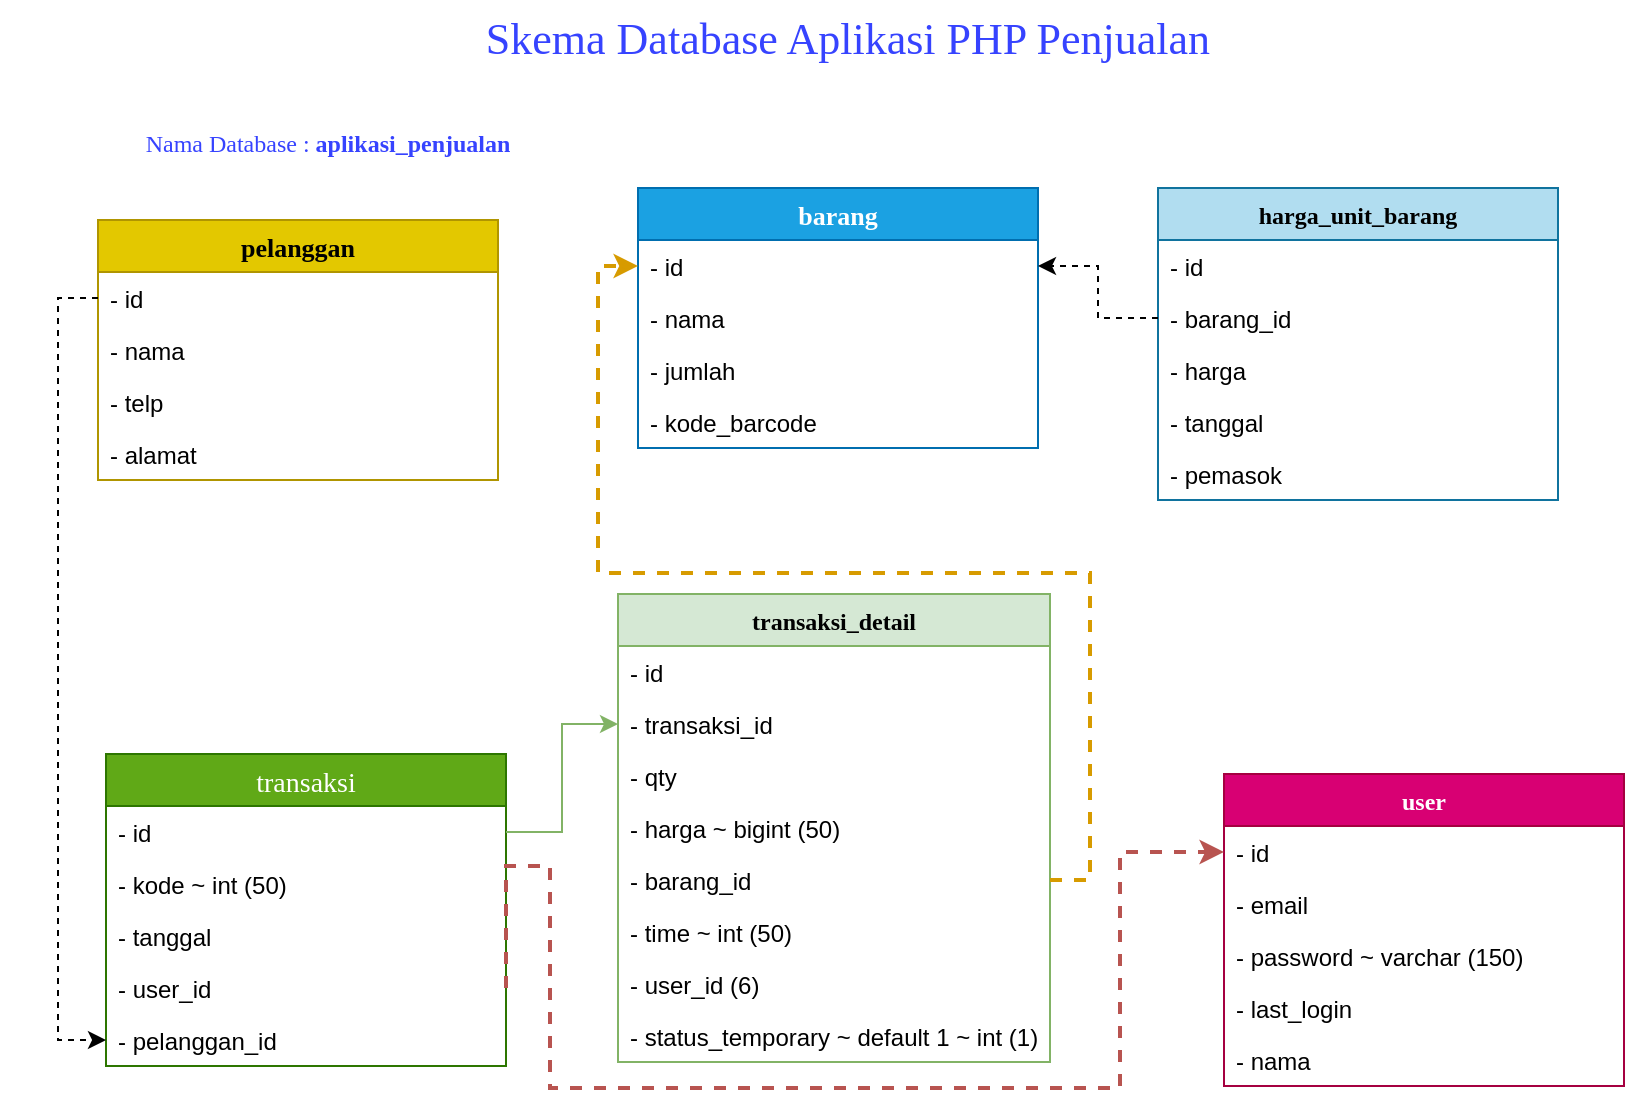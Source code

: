 <mxfile>
    <diagram id="HazAt7uEgFrSWNfi4iKk" name="Page-1">
        <mxGraphModel dx="1166" dy="800" grid="0" gridSize="10" guides="1" tooltips="1" connect="1" arrows="1" fold="1" page="1" pageScale="1" pageWidth="1169" pageHeight="827" math="0" shadow="0">
            <root>
                <mxCell id="0"/>
                <mxCell id="1" parent="0"/>
                <mxCell id="5" value="Skema Database Aplikasi PHP Penjualan" style="text;html=1;strokeColor=none;fillColor=none;align=center;verticalAlign=middle;whiteSpace=wrap;rounded=0;fontSize=22;fontColor=#3643FF;fontFamily=Georgia;" parent="1" vertex="1">
                    <mxGeometry x="190" y="20" width="530" height="40" as="geometry"/>
                </mxCell>
                <mxCell id="28" value="transaksi" style="swimlane;fontStyle=0;childLayout=stackLayout;horizontal=1;startSize=26;horizontalStack=0;resizeParent=1;resizeParentMax=0;resizeLast=0;collapsible=1;marginBottom=0;fontFamily=Verdana;fontSize=14;fontColor=#ffffff;align=center;fillColor=#60a917;strokeColor=#2D7600;" parent="1" vertex="1">
                    <mxGeometry x="84" y="397" width="200" height="156" as="geometry"/>
                </mxCell>
                <mxCell id="29" value="- id" style="text;strokeColor=none;fillColor=none;align=left;verticalAlign=top;spacingLeft=4;spacingRight=4;overflow=hidden;rotatable=0;points=[[0,0.5],[1,0.5]];portConstraint=eastwest;" parent="28" vertex="1">
                    <mxGeometry y="26" width="200" height="26" as="geometry"/>
                </mxCell>
                <mxCell id="30" value="- kode ~ int (50)" style="text;strokeColor=none;fillColor=none;align=left;verticalAlign=top;spacingLeft=4;spacingRight=4;overflow=hidden;rotatable=0;points=[[0,0.5],[1,0.5]];portConstraint=eastwest;" parent="28" vertex="1">
                    <mxGeometry y="52" width="200" height="26" as="geometry"/>
                </mxCell>
                <mxCell id="31" value="- tanggal" style="text;strokeColor=none;fillColor=none;align=left;verticalAlign=top;spacingLeft=4;spacingRight=4;overflow=hidden;rotatable=0;points=[[0,0.5],[1,0.5]];portConstraint=eastwest;" parent="28" vertex="1">
                    <mxGeometry y="78" width="200" height="26" as="geometry"/>
                </mxCell>
                <mxCell id="32" value="- user_id" style="text;strokeColor=none;fillColor=none;align=left;verticalAlign=top;spacingLeft=4;spacingRight=4;overflow=hidden;rotatable=0;points=[[0,0.5],[1,0.5]];portConstraint=eastwest;" parent="28" vertex="1">
                    <mxGeometry y="104" width="200" height="26" as="geometry"/>
                </mxCell>
                <mxCell id="33" value="- pelanggan_id" style="text;strokeColor=none;fillColor=none;align=left;verticalAlign=top;spacingLeft=4;spacingRight=4;overflow=hidden;rotatable=0;points=[[0,0.5],[1,0.5]];portConstraint=eastwest;" parent="28" vertex="1">
                    <mxGeometry y="130" width="200" height="26" as="geometry"/>
                </mxCell>
                <mxCell id="34" value="pelanggan" style="swimlane;fontStyle=1;childLayout=stackLayout;horizontal=1;startSize=26;horizontalStack=0;resizeParent=1;resizeParentMax=0;resizeLast=0;collapsible=1;marginBottom=0;fontFamily=Verdana;fontSize=13;fontColor=#000000;align=center;fillColor=#e3c800;strokeColor=#B09500;" parent="1" vertex="1">
                    <mxGeometry x="80" y="130" width="200" height="130" as="geometry"/>
                </mxCell>
                <mxCell id="35" value="- id" style="text;strokeColor=none;fillColor=none;align=left;verticalAlign=top;spacingLeft=4;spacingRight=4;overflow=hidden;rotatable=0;points=[[0,0.5],[1,0.5]];portConstraint=eastwest;" parent="34" vertex="1">
                    <mxGeometry y="26" width="200" height="26" as="geometry"/>
                </mxCell>
                <mxCell id="36" value="- nama" style="text;strokeColor=none;fillColor=none;align=left;verticalAlign=top;spacingLeft=4;spacingRight=4;overflow=hidden;rotatable=0;points=[[0,0.5],[1,0.5]];portConstraint=eastwest;" parent="34" vertex="1">
                    <mxGeometry y="52" width="200" height="26" as="geometry"/>
                </mxCell>
                <mxCell id="37" value="- telp" style="text;strokeColor=none;fillColor=none;align=left;verticalAlign=top;spacingLeft=4;spacingRight=4;overflow=hidden;rotatable=0;points=[[0,0.5],[1,0.5]];portConstraint=eastwest;" parent="34" vertex="1">
                    <mxGeometry y="78" width="200" height="26" as="geometry"/>
                </mxCell>
                <mxCell id="38" value="- alamat" style="text;strokeColor=none;fillColor=none;align=left;verticalAlign=top;spacingLeft=4;spacingRight=4;overflow=hidden;rotatable=0;points=[[0,0.5],[1,0.5]];portConstraint=eastwest;" parent="34" vertex="1">
                    <mxGeometry y="104" width="200" height="26" as="geometry"/>
                </mxCell>
                <mxCell id="40" style="edgeStyle=orthogonalEdgeStyle;rounded=0;orthogonalLoop=1;jettySize=auto;html=1;exitX=0;exitY=0.5;exitDx=0;exitDy=0;entryX=0;entryY=0.5;entryDx=0;entryDy=0;dashed=1;fontFamily=Verdana;fontSize=14;fontColor=#3643FF;" parent="1" source="35" target="33" edge="1">
                    <mxGeometry relative="1" as="geometry"/>
                </mxCell>
                <mxCell id="41" value="transaksi_detail" style="swimlane;fontStyle=1;childLayout=stackLayout;horizontal=1;startSize=26;horizontalStack=0;resizeParent=1;resizeParentMax=0;resizeLast=0;collapsible=1;marginBottom=0;fontFamily=Verdana;fontSize=12;align=center;fillColor=#d5e8d4;strokeColor=#82b366;" parent="1" vertex="1">
                    <mxGeometry x="340" y="317" width="216" height="234" as="geometry"/>
                </mxCell>
                <mxCell id="42" value="- id" style="text;strokeColor=none;fillColor=none;align=left;verticalAlign=top;spacingLeft=4;spacingRight=4;overflow=hidden;rotatable=0;points=[[0,0.5],[1,0.5]];portConstraint=eastwest;" parent="41" vertex="1">
                    <mxGeometry y="26" width="216" height="26" as="geometry"/>
                </mxCell>
                <mxCell id="43" value="- transaksi_id" style="text;strokeColor=none;fillColor=none;align=left;verticalAlign=top;spacingLeft=4;spacingRight=4;overflow=hidden;rotatable=0;points=[[0,0.5],[1,0.5]];portConstraint=eastwest;" parent="41" vertex="1">
                    <mxGeometry y="52" width="216" height="26" as="geometry"/>
                </mxCell>
                <mxCell id="44" value="- qty" style="text;strokeColor=none;fillColor=none;align=left;verticalAlign=top;spacingLeft=4;spacingRight=4;overflow=hidden;rotatable=0;points=[[0,0.5],[1,0.5]];portConstraint=eastwest;" parent="41" vertex="1">
                    <mxGeometry y="78" width="216" height="26" as="geometry"/>
                </mxCell>
                <mxCell id="45" value="- harga ~ bigint (50)" style="text;strokeColor=none;fillColor=none;align=left;verticalAlign=top;spacingLeft=4;spacingRight=4;overflow=hidden;rotatable=0;points=[[0,0.5],[1,0.5]];portConstraint=eastwest;" parent="41" vertex="1">
                    <mxGeometry y="104" width="216" height="26" as="geometry"/>
                </mxCell>
                <mxCell id="67" value="- barang_id" style="text;strokeColor=none;fillColor=none;align=left;verticalAlign=top;spacingLeft=4;spacingRight=4;overflow=hidden;rotatable=0;points=[[0,0.5],[1,0.5]];portConstraint=eastwest;" parent="41" vertex="1">
                    <mxGeometry y="130" width="216" height="26" as="geometry"/>
                </mxCell>
                <mxCell id="70" value="- time ~ int (50)    " style="text;strokeColor=none;fillColor=none;align=left;verticalAlign=top;spacingLeft=4;spacingRight=4;overflow=hidden;rotatable=0;points=[[0,0.5],[1,0.5]];portConstraint=eastwest;" parent="41" vertex="1">
                    <mxGeometry y="156" width="216" height="26" as="geometry"/>
                </mxCell>
                <mxCell id="74" value="- user_id (6)" style="text;strokeColor=none;fillColor=none;align=left;verticalAlign=top;spacingLeft=4;spacingRight=4;overflow=hidden;rotatable=0;points=[[0,0.5],[1,0.5]];portConstraint=eastwest;" vertex="1" parent="41">
                    <mxGeometry y="182" width="216" height="26" as="geometry"/>
                </mxCell>
                <mxCell id="75" value="- status_temporary ~ default 1 ~ int (1)" style="text;strokeColor=none;fillColor=none;align=left;verticalAlign=top;spacingLeft=4;spacingRight=4;overflow=hidden;rotatable=0;points=[[0,0.5],[1,0.5]];portConstraint=eastwest;" vertex="1" parent="41">
                    <mxGeometry y="208" width="216" height="26" as="geometry"/>
                </mxCell>
                <mxCell id="48" value="barang" style="swimlane;fontStyle=1;childLayout=stackLayout;horizontal=1;startSize=26;horizontalStack=0;resizeParent=1;resizeParentMax=0;resizeLast=0;collapsible=1;marginBottom=0;fontFamily=Verdana;fontSize=13;align=center;fillColor=#1ba1e2;strokeColor=#006EAF;fontColor=#ffffff;" parent="1" vertex="1">
                    <mxGeometry x="350" y="114" width="200" height="130" as="geometry"/>
                </mxCell>
                <mxCell id="49" value="- id" style="text;strokeColor=none;fillColor=none;align=left;verticalAlign=top;spacingLeft=4;spacingRight=4;overflow=hidden;rotatable=0;points=[[0,0.5],[1,0.5]];portConstraint=eastwest;" parent="48" vertex="1">
                    <mxGeometry y="26" width="200" height="26" as="geometry"/>
                </mxCell>
                <mxCell id="50" value="- nama" style="text;strokeColor=none;fillColor=none;align=left;verticalAlign=top;spacingLeft=4;spacingRight=4;overflow=hidden;rotatable=0;points=[[0,0.5],[1,0.5]];portConstraint=eastwest;" parent="48" vertex="1">
                    <mxGeometry y="52" width="200" height="26" as="geometry"/>
                </mxCell>
                <mxCell id="51" value="- jumlah" style="text;strokeColor=none;fillColor=none;align=left;verticalAlign=top;spacingLeft=4;spacingRight=4;overflow=hidden;rotatable=0;points=[[0,0.5],[1,0.5]];portConstraint=eastwest;" parent="48" vertex="1">
                    <mxGeometry y="78" width="200" height="26" as="geometry"/>
                </mxCell>
                <mxCell id="53" value="- kode_barcode" style="text;strokeColor=none;fillColor=none;align=left;verticalAlign=top;spacingLeft=4;spacingRight=4;overflow=hidden;rotatable=0;points=[[0,0.5],[1,0.5]];portConstraint=eastwest;" parent="48" vertex="1">
                    <mxGeometry y="104" width="200" height="26" as="geometry"/>
                </mxCell>
                <mxCell id="54" value="harga_unit_barang" style="swimlane;fontStyle=1;childLayout=stackLayout;horizontal=1;startSize=26;horizontalStack=0;resizeParent=1;resizeParentMax=0;resizeLast=0;collapsible=1;marginBottom=0;fontFamily=Verdana;fontSize=12;align=center;fillColor=#b1ddf0;strokeColor=#10739e;" parent="1" vertex="1">
                    <mxGeometry x="610" y="114" width="200" height="156" as="geometry"/>
                </mxCell>
                <mxCell id="55" value="- id" style="text;strokeColor=none;fillColor=none;align=left;verticalAlign=top;spacingLeft=4;spacingRight=4;overflow=hidden;rotatable=0;points=[[0,0.5],[1,0.5]];portConstraint=eastwest;" parent="54" vertex="1">
                    <mxGeometry y="26" width="200" height="26" as="geometry"/>
                </mxCell>
                <mxCell id="56" value="- barang_id" style="text;strokeColor=none;fillColor=none;align=left;verticalAlign=top;spacingLeft=4;spacingRight=4;overflow=hidden;rotatable=0;points=[[0,0.5],[1,0.5]];portConstraint=eastwest;" parent="54" vertex="1">
                    <mxGeometry y="52" width="200" height="26" as="geometry"/>
                </mxCell>
                <mxCell id="57" value="- harga" style="text;strokeColor=none;fillColor=none;align=left;verticalAlign=top;spacingLeft=4;spacingRight=4;overflow=hidden;rotatable=0;points=[[0,0.5],[1,0.5]];portConstraint=eastwest;" parent="54" vertex="1">
                    <mxGeometry y="78" width="200" height="26" as="geometry"/>
                </mxCell>
                <mxCell id="58" value="- tanggal" style="text;strokeColor=none;fillColor=none;align=left;verticalAlign=top;spacingLeft=4;spacingRight=4;overflow=hidden;rotatable=0;points=[[0,0.5],[1,0.5]];portConstraint=eastwest;" parent="54" vertex="1">
                    <mxGeometry y="104" width="200" height="26" as="geometry"/>
                </mxCell>
                <mxCell id="72" value="- pemasok" style="text;strokeColor=none;fillColor=none;align=left;verticalAlign=top;spacingLeft=4;spacingRight=4;overflow=hidden;rotatable=0;points=[[0,0.5],[1,0.5]];portConstraint=eastwest;" parent="54" vertex="1">
                    <mxGeometry y="130" width="200" height="26" as="geometry"/>
                </mxCell>
                <mxCell id="60" style="edgeStyle=orthogonalEdgeStyle;rounded=0;orthogonalLoop=1;jettySize=auto;html=1;exitX=0;exitY=0.5;exitDx=0;exitDy=0;entryX=1;entryY=0.5;entryDx=0;entryDy=0;dashed=1;fontFamily=Verdana;fontSize=12;fontColor=#3643FF;" parent="1" source="56" target="49" edge="1">
                    <mxGeometry relative="1" as="geometry"/>
                </mxCell>
                <mxCell id="61" value="user" style="swimlane;fontStyle=1;childLayout=stackLayout;horizontal=1;startSize=26;horizontalStack=0;resizeParent=1;resizeParentMax=0;resizeLast=0;collapsible=1;marginBottom=0;fontFamily=Verdana;fontSize=12;align=center;fillColor=#d80073;strokeColor=#A50040;fontColor=#ffffff;" parent="1" vertex="1">
                    <mxGeometry x="643" y="407" width="200" height="156" as="geometry"/>
                </mxCell>
                <mxCell id="62" value="- id" style="text;strokeColor=none;fillColor=none;align=left;verticalAlign=top;spacingLeft=4;spacingRight=4;overflow=hidden;rotatable=0;points=[[0,0.5],[1,0.5]];portConstraint=eastwest;" parent="61" vertex="1">
                    <mxGeometry y="26" width="200" height="26" as="geometry"/>
                </mxCell>
                <mxCell id="63" value="- email" style="text;strokeColor=none;fillColor=none;align=left;verticalAlign=top;spacingLeft=4;spacingRight=4;overflow=hidden;rotatable=0;points=[[0,0.5],[1,0.5]];portConstraint=eastwest;" parent="61" vertex="1">
                    <mxGeometry y="52" width="200" height="26" as="geometry"/>
                </mxCell>
                <mxCell id="64" value="- password ~ varchar (150)" style="text;strokeColor=none;fillColor=none;align=left;verticalAlign=top;spacingLeft=4;spacingRight=4;overflow=hidden;rotatable=0;points=[[0,0.5],[1,0.5]];portConstraint=eastwest;" parent="61" vertex="1">
                    <mxGeometry y="78" width="200" height="26" as="geometry"/>
                </mxCell>
                <mxCell id="65" value="- last_login" style="text;strokeColor=none;fillColor=none;align=left;verticalAlign=top;spacingLeft=4;spacingRight=4;overflow=hidden;rotatable=0;points=[[0,0.5],[1,0.5]];portConstraint=eastwest;" parent="61" vertex="1">
                    <mxGeometry y="104" width="200" height="26" as="geometry"/>
                </mxCell>
                <mxCell id="71" value="- nama" style="text;strokeColor=none;fillColor=none;align=left;verticalAlign=top;spacingLeft=4;spacingRight=4;overflow=hidden;rotatable=0;points=[[0,0.5],[1,0.5]];portConstraint=eastwest;" parent="61" vertex="1">
                    <mxGeometry y="130" width="200" height="26" as="geometry"/>
                </mxCell>
                <mxCell id="66" style="edgeStyle=orthogonalEdgeStyle;rounded=0;orthogonalLoop=1;jettySize=auto;html=1;exitX=1;exitY=0.5;exitDx=0;exitDy=0;entryX=0;entryY=0.5;entryDx=0;entryDy=0;dashed=1;fontFamily=Verdana;fontSize=12;fontColor=#3643FF;strokeColor=#b85450;strokeWidth=2;fillColor=#f8cecc;" parent="1" source="32" target="62" edge="1">
                    <mxGeometry relative="1" as="geometry">
                        <Array as="points">
                            <mxPoint x="284" y="453"/>
                            <mxPoint x="306" y="453"/>
                            <mxPoint x="306" y="564"/>
                            <mxPoint x="591" y="564"/>
                            <mxPoint x="591" y="446"/>
                        </Array>
                    </mxGeometry>
                </mxCell>
                <mxCell id="68" style="edgeStyle=orthogonalEdgeStyle;rounded=0;orthogonalLoop=1;jettySize=auto;html=1;exitX=1;exitY=0.5;exitDx=0;exitDy=0;entryX=0;entryY=0.5;entryDx=0;entryDy=0;dashed=1;fontFamily=Verdana;fontSize=12;fontColor=#3643FF;fillColor=#ffe6cc;strokeColor=#d79b00;strokeWidth=2;" parent="1" source="67" target="49" edge="1">
                    <mxGeometry relative="1" as="geometry"/>
                </mxCell>
                <mxCell id="69" value="Nama Database : &lt;b&gt;aplikasi_penjualan&lt;/b&gt;" style="text;html=1;strokeColor=none;fillColor=none;align=center;verticalAlign=middle;whiteSpace=wrap;rounded=0;fontFamily=Verdana;fontSize=12;fontColor=#3643FF;" parent="1" vertex="1">
                    <mxGeometry x="31" y="82" width="328" height="20" as="geometry"/>
                </mxCell>
                <mxCell id="79" style="edgeStyle=orthogonalEdgeStyle;rounded=0;orthogonalLoop=1;jettySize=auto;html=1;exitX=1;exitY=0.5;exitDx=0;exitDy=0;entryX=0;entryY=0.5;entryDx=0;entryDy=0;strokeWidth=1;fillColor=#d5e8d4;strokeColor=#82b366;" edge="1" parent="1" source="29" target="43">
                    <mxGeometry relative="1" as="geometry"/>
                </mxCell>
            </root>
        </mxGraphModel>
    </diagram>
</mxfile>